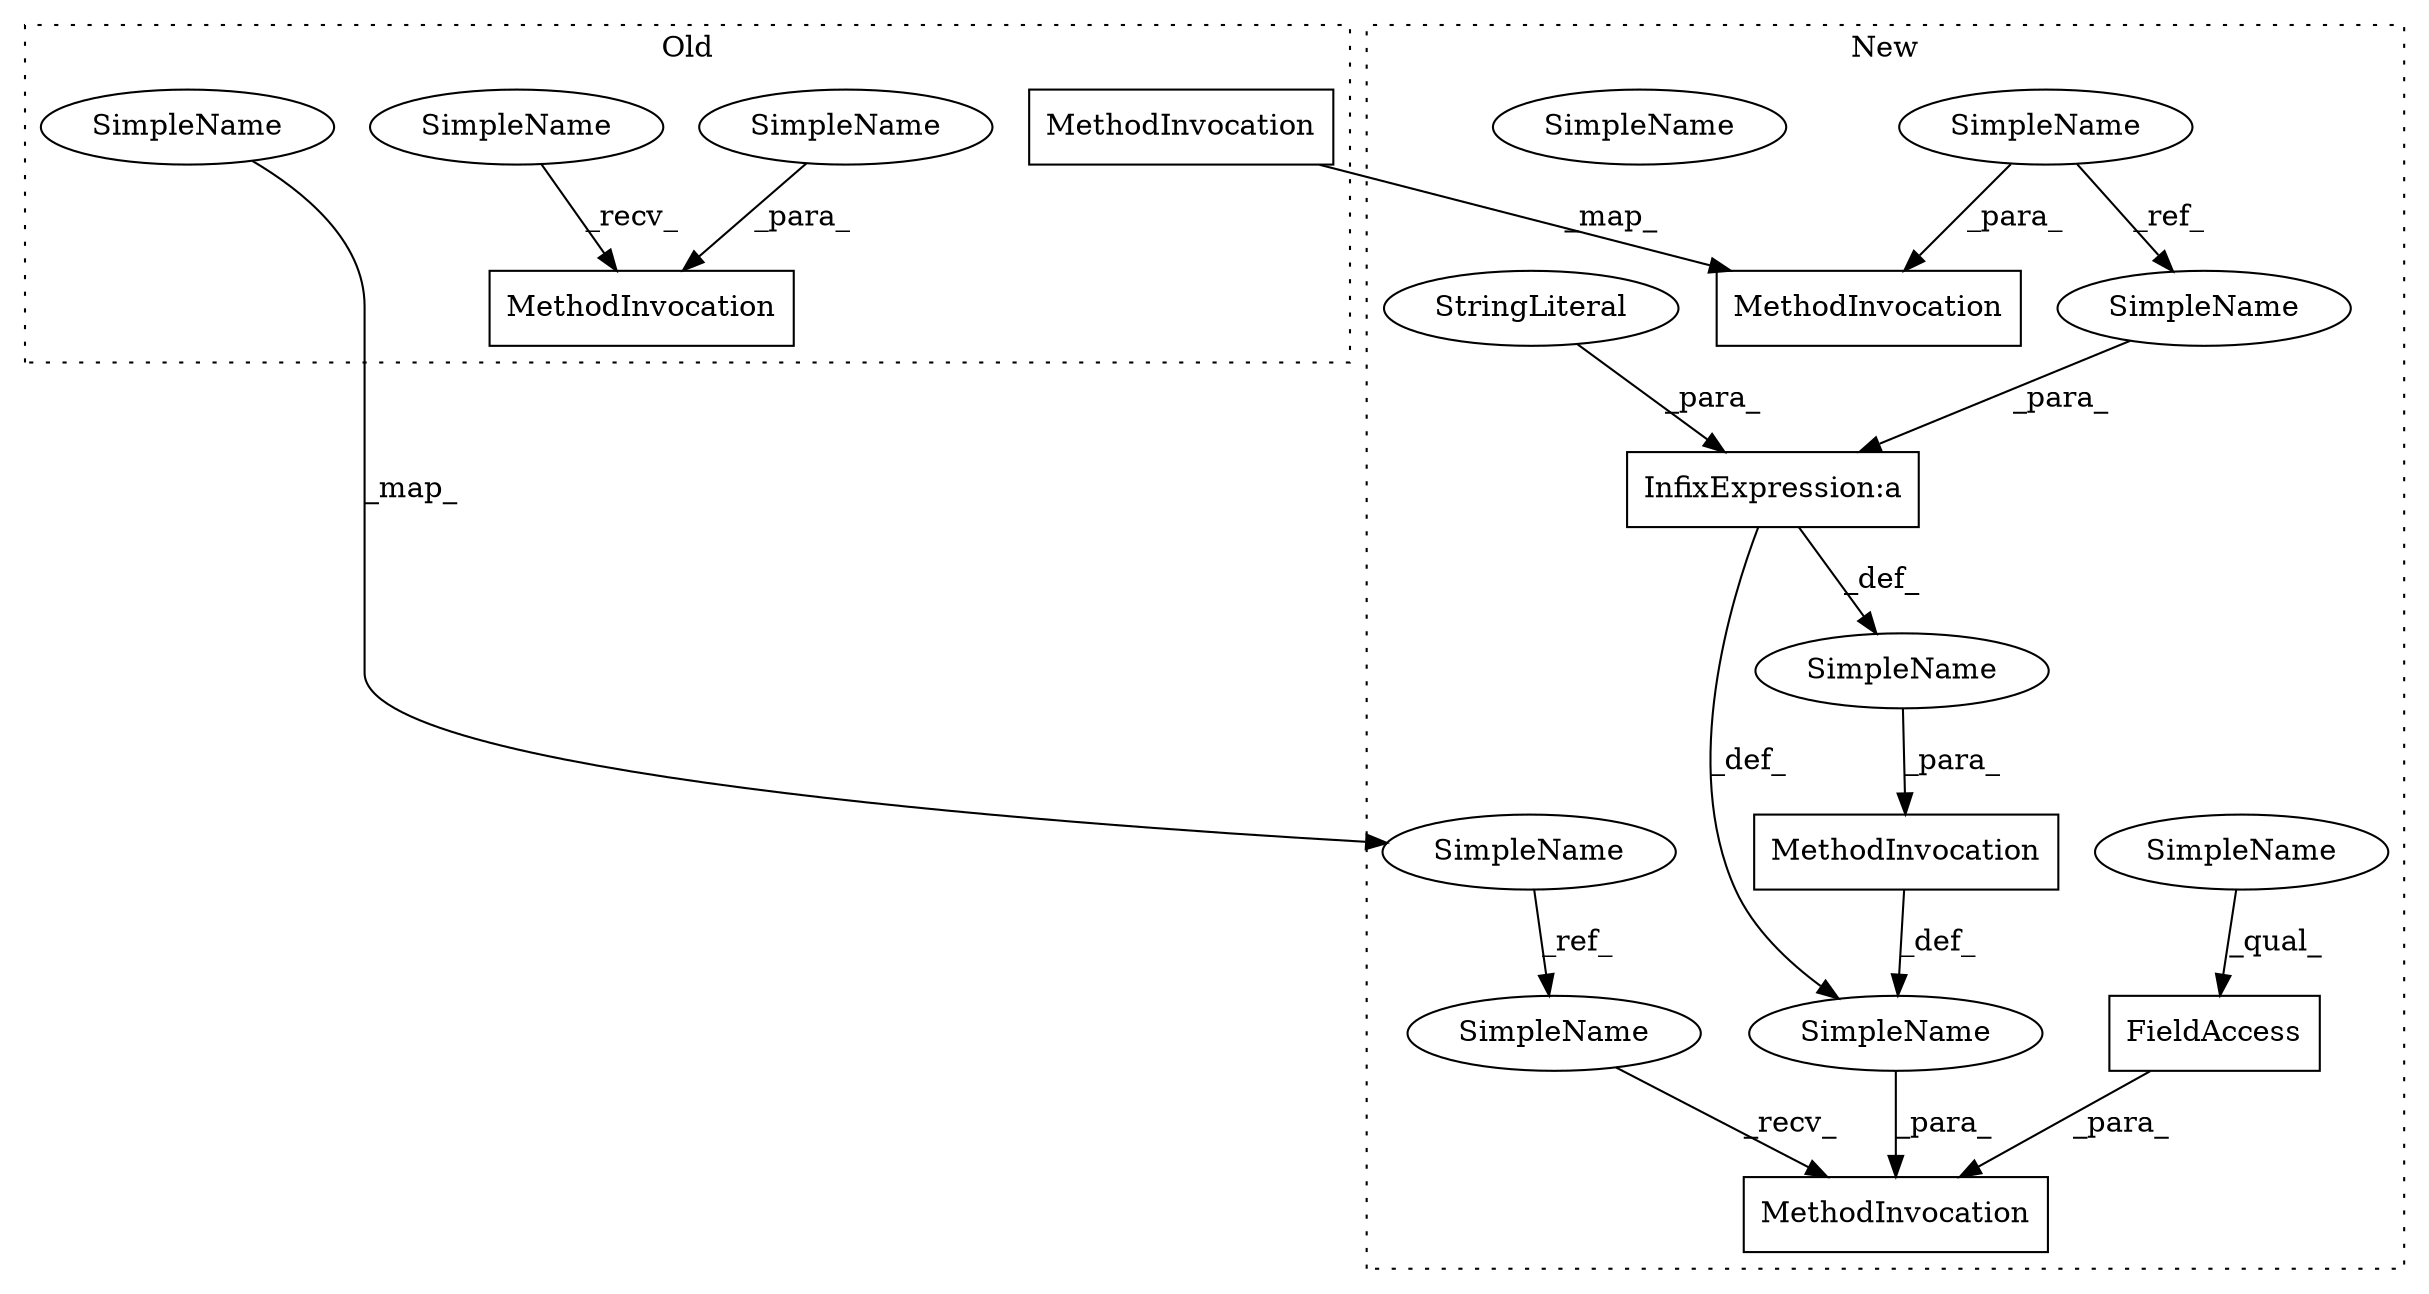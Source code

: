 digraph G {
subgraph cluster0 {
2 [label="MethodInvocation" a="32" s="5016,5028" l="11,1" shape="box"];
5 [label="MethodInvocation" a="32" s="5084,5093" l="8,1" shape="box"];
11 [label="SimpleName" a="42" s="4661" l="12" shape="ellipse"];
16 [label="SimpleName" a="42" s="5092" l="1" shape="ellipse"];
17 [label="SimpleName" a="42" s="5080" l="3" shape="ellipse"];
label = "Old";
style="dotted";
}
subgraph cluster1 {
1 [label="FieldAccess" a="22" s="5409" l="8" shape="box"];
3 [label="MethodInvocation" a="32" s="4968,4984" l="15,1" shape="box"];
4 [label="MethodInvocation" a="32" s="5376,5417" l="11,1" shape="box"];
6 [label="MethodInvocation" a="32" s="5387,5407" l="5,1" shape="box"];
7 [label="SimpleName" a="42" s="5409" l="3" shape="ellipse"];
8 [label="SimpleName" a="42" s="" l="" shape="ellipse"];
9 [label="SimpleName" a="42" s="5370" l="5" shape="ellipse"];
10 [label="SimpleName" a="42" s="4721" l="5" shape="ellipse"];
12 [label="SimpleName" a="42" s="5392" l="1" shape="ellipse"];
13 [label="SimpleName" a="42" s="4893" l="1" shape="ellipse"];
14 [label="SimpleName" a="42" s="" l="" shape="ellipse"];
15 [label="SimpleName" a="42" s="5409" l="3" shape="ellipse"];
18 [label="StringLiteral" a="45" s="5396" l="11" shape="ellipse"];
19 [label="InfixExpression:a" a="27" s="5393" l="3" shape="box"];
label = "New";
style="dotted";
}
1 -> 4 [label="_para_"];
2 -> 3 [label="_map_"];
6 -> 8 [label="_def_"];
7 -> 1 [label="_qual_"];
8 -> 4 [label="_para_"];
9 -> 4 [label="_recv_"];
10 -> 9 [label="_ref_"];
11 -> 10 [label="_map_"];
12 -> 19 [label="_para_"];
13 -> 3 [label="_para_"];
13 -> 12 [label="_ref_"];
14 -> 6 [label="_para_"];
16 -> 5 [label="_para_"];
17 -> 5 [label="_recv_"];
18 -> 19 [label="_para_"];
19 -> 14 [label="_def_"];
19 -> 8 [label="_def_"];
}